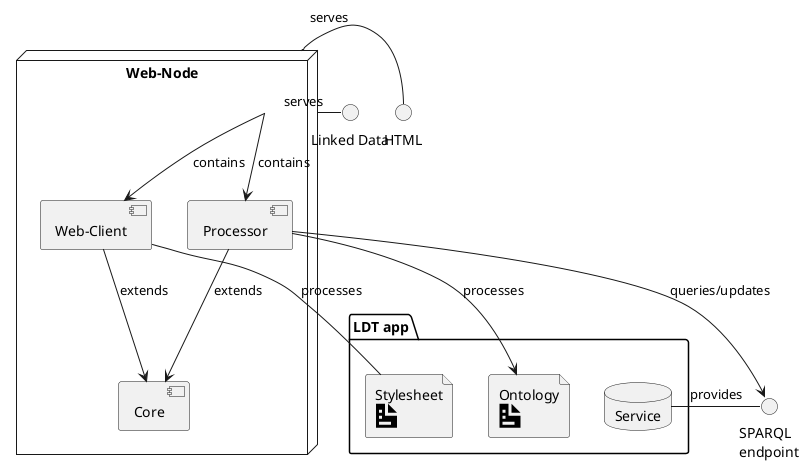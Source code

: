 @startuml

() "Linked Data" as LD
() "HTML" as HTML
() "SPARQL\nendpoint" as SE

package "LDT app" {
    file Ontology [
        Ontology
        <size:36><&document></size>
    ]
    file Stylesheet [
        Stylesheet
        <size:36><&document></size>
    ]

    database Service
    [Service] - SE : provides
}

node "Web-Node" {

    [Web-Node] --> [Processor] : contains
    [Web-Node] --> [Web-Client] : contains
    LD - [Web-Node] : serves
    HTML - [Web-Node] : serves

    [Processor] --> [Core] : extends
    [Processor] --> Ontology : processes
    [Processor] --> SE : queries/updates


    [Web-Client] --> [Core] : extends
    [Web-Client] - Stylesheet : processes

}

@enduml